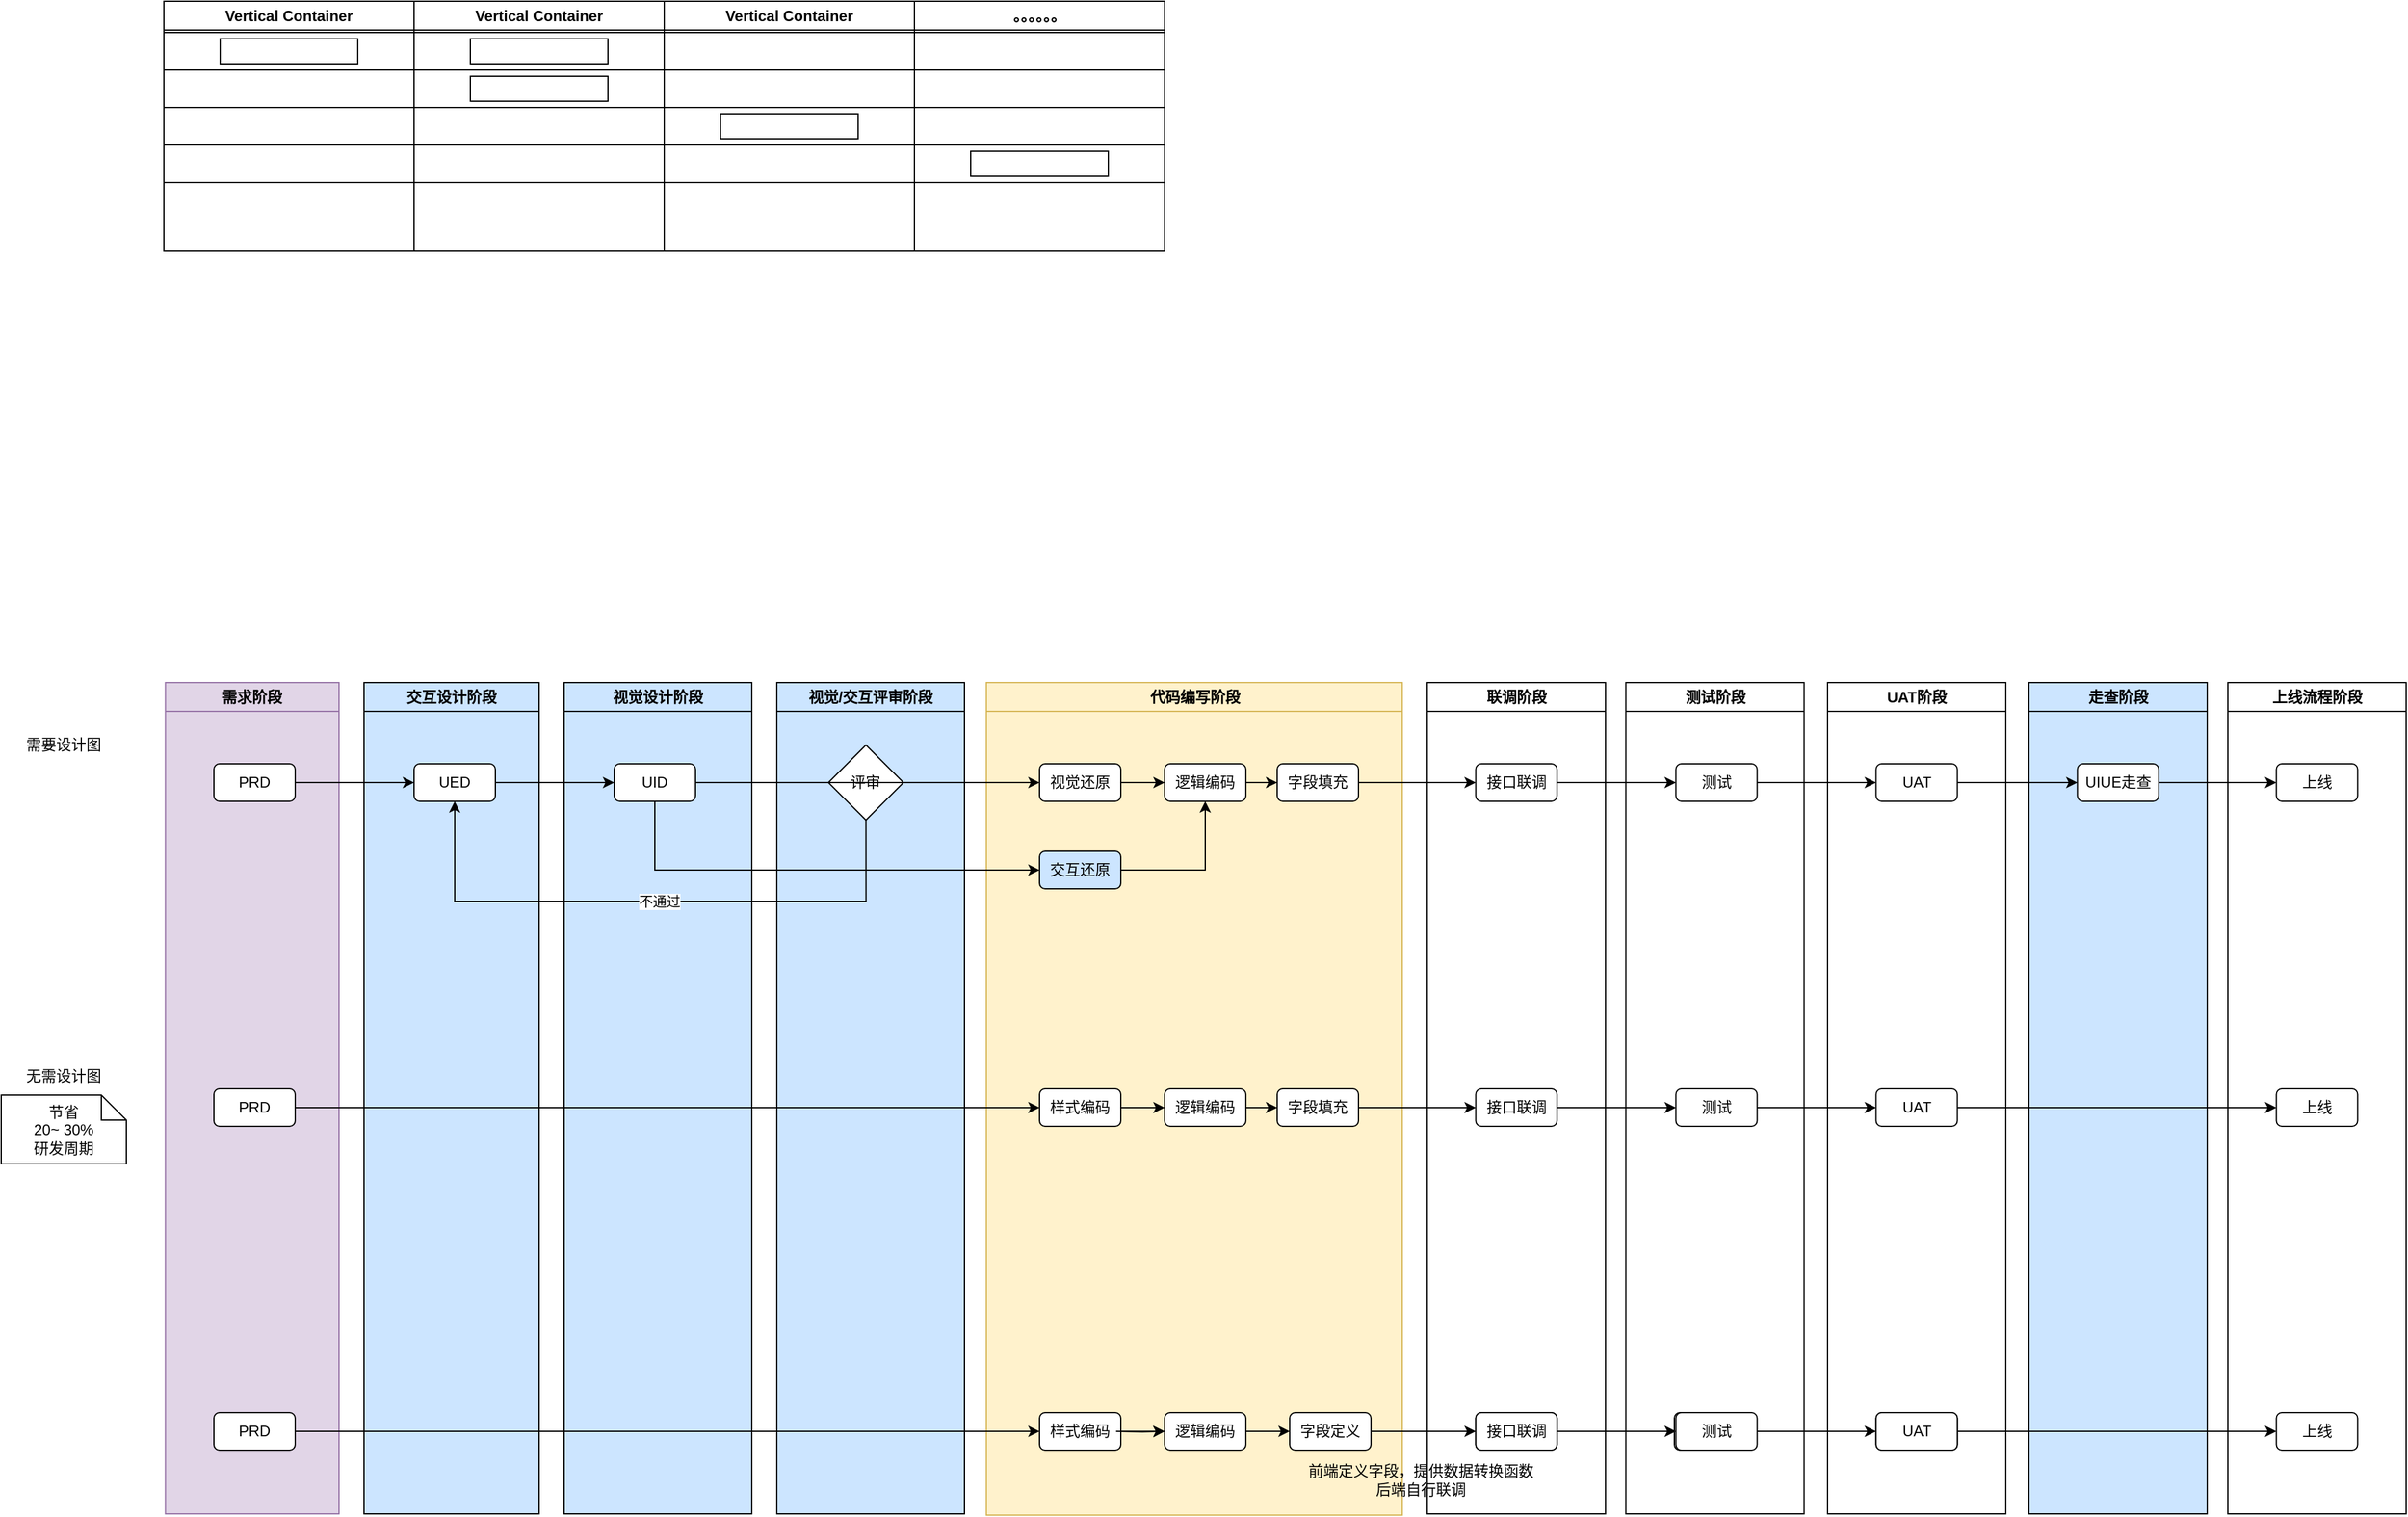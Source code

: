 <mxfile version="26.1.0">
  <diagram name="第 1 页" id="ajtBjw0Y2TWfrJRZztik">
    <mxGraphModel dx="1783" dy="546" grid="1" gridSize="10" guides="1" tooltips="1" connect="1" arrows="1" fold="1" page="1" pageScale="1" pageWidth="827" pageHeight="1169" math="0" shadow="0">
      <root>
        <mxCell id="0" />
        <mxCell id="1" parent="0" />
        <mxCell id="ziaTT8W9rmz3EXv0RYZL-85" value="需求阶段" style="swimlane;whiteSpace=wrap;html=1;fillColor=#E1D5E7;strokeColor=#9673a6;swimlaneFillColor=#E1D5E7;" vertex="1" parent="1">
          <mxGeometry x="81.25" y="585" width="138.75" height="665" as="geometry" />
        </mxCell>
        <mxCell id="ziaTT8W9rmz3EXv0RYZL-52" value="PRD" style="rounded=1;whiteSpace=wrap;html=1;" vertex="1" parent="ziaTT8W9rmz3EXv0RYZL-85">
          <mxGeometry x="38.75" y="325" width="65" height="30" as="geometry" />
        </mxCell>
        <mxCell id="ziaTT8W9rmz3EXv0RYZL-19" value="交互设计阶段" style="swimlane;whiteSpace=wrap;html=1;swimlaneFillColor=#CCE5FF;fillColor=#CCE5FF;gradientColor=none;" vertex="1" parent="1">
          <mxGeometry x="240" y="585" width="140" height="665" as="geometry" />
        </mxCell>
        <mxCell id="ziaTT8W9rmz3EXv0RYZL-24" value="视觉设计阶段" style="swimlane;whiteSpace=wrap;html=1;swimlaneFillColor=#CCE5FF;fillColor=#CCE5FF;gradientColor=none;" vertex="1" parent="1">
          <mxGeometry x="400" y="585" width="150" height="665" as="geometry" />
        </mxCell>
        <mxCell id="ziaTT8W9rmz3EXv0RYZL-110" value="视觉/交互评审阶段" style="swimlane;whiteSpace=wrap;html=1;swimlaneFillColor=#CCE5FF;fillColor=#CCE5FF;gradientColor=none;" vertex="1" parent="1">
          <mxGeometry x="570" y="585" width="150" height="665" as="geometry" />
        </mxCell>
        <mxCell id="ziaTT8W9rmz3EXv0RYZL-113" value="评审" style="rhombus;whiteSpace=wrap;html=1;" vertex="1" parent="ziaTT8W9rmz3EXv0RYZL-110">
          <mxGeometry x="41.25" y="50" width="60" height="60" as="geometry" />
        </mxCell>
        <mxCell id="ziaTT8W9rmz3EXv0RYZL-74" value="代码编写阶段" style="swimlane;whiteSpace=wrap;html=1;fillColor=#fff2cc;strokeColor=#d6b656;swimlaneFillColor=#FFF2CC;" vertex="1" parent="1">
          <mxGeometry x="737.5" y="585" width="332.5" height="666" as="geometry" />
        </mxCell>
        <mxCell id="ziaTT8W9rmz3EXv0RYZL-130" style="edgeStyle=orthogonalEdgeStyle;rounded=0;orthogonalLoop=1;jettySize=auto;html=1;exitX=1;exitY=0.5;exitDx=0;exitDy=0;entryX=0;entryY=0.5;entryDx=0;entryDy=0;" edge="1" parent="ziaTT8W9rmz3EXv0RYZL-74" source="ziaTT8W9rmz3EXv0RYZL-4" target="ziaTT8W9rmz3EXv0RYZL-128">
          <mxGeometry relative="1" as="geometry" />
        </mxCell>
        <mxCell id="ziaTT8W9rmz3EXv0RYZL-4" value="视觉还原" style="rounded=1;whiteSpace=wrap;html=1;" vertex="1" parent="ziaTT8W9rmz3EXv0RYZL-74">
          <mxGeometry x="42.5" y="65" width="65" height="30" as="geometry" />
        </mxCell>
        <mxCell id="ziaTT8W9rmz3EXv0RYZL-129" style="edgeStyle=orthogonalEdgeStyle;rounded=0;orthogonalLoop=1;jettySize=auto;html=1;exitX=1;exitY=0.5;exitDx=0;exitDy=0;" edge="1" parent="ziaTT8W9rmz3EXv0RYZL-74" source="ziaTT8W9rmz3EXv0RYZL-5" target="ziaTT8W9rmz3EXv0RYZL-128">
          <mxGeometry relative="1" as="geometry" />
        </mxCell>
        <mxCell id="ziaTT8W9rmz3EXv0RYZL-5" value="交互还原" style="rounded=1;whiteSpace=wrap;html=1;fillColor=#CCE5FF;" vertex="1" parent="ziaTT8W9rmz3EXv0RYZL-74">
          <mxGeometry x="42.5" y="135" width="65" height="30" as="geometry" />
        </mxCell>
        <mxCell id="ziaTT8W9rmz3EXv0RYZL-197" style="edgeStyle=orthogonalEdgeStyle;rounded=0;orthogonalLoop=1;jettySize=auto;html=1;exitX=1;exitY=0.5;exitDx=0;exitDy=0;" edge="1" parent="ziaTT8W9rmz3EXv0RYZL-74" source="ziaTT8W9rmz3EXv0RYZL-128">
          <mxGeometry relative="1" as="geometry">
            <mxPoint x="232.5" y="79.762" as="targetPoint" />
          </mxGeometry>
        </mxCell>
        <mxCell id="ziaTT8W9rmz3EXv0RYZL-128" value="逻辑编码" style="rounded=1;whiteSpace=wrap;html=1;" vertex="1" parent="ziaTT8W9rmz3EXv0RYZL-74">
          <mxGeometry x="142.5" y="65" width="65" height="30" as="geometry" />
        </mxCell>
        <mxCell id="ziaTT8W9rmz3EXv0RYZL-188" value="字段填充" style="rounded=1;whiteSpace=wrap;html=1;" vertex="1" parent="ziaTT8W9rmz3EXv0RYZL-74">
          <mxGeometry x="232.5" y="325" width="65" height="30" as="geometry" />
        </mxCell>
        <mxCell id="ziaTT8W9rmz3EXv0RYZL-189" value="字段填充" style="rounded=1;whiteSpace=wrap;html=1;" vertex="1" parent="ziaTT8W9rmz3EXv0RYZL-74">
          <mxGeometry x="232.5" y="65" width="65" height="30" as="geometry" />
        </mxCell>
        <mxCell id="ziaTT8W9rmz3EXv0RYZL-192" style="edgeStyle=orthogonalEdgeStyle;rounded=0;orthogonalLoop=1;jettySize=auto;html=1;exitX=1;exitY=0.5;exitDx=0;exitDy=0;entryX=0;entryY=0.5;entryDx=0;entryDy=0;" edge="1" parent="ziaTT8W9rmz3EXv0RYZL-74" source="ziaTT8W9rmz3EXv0RYZL-111" target="ziaTT8W9rmz3EXv0RYZL-188">
          <mxGeometry relative="1" as="geometry" />
        </mxCell>
        <mxCell id="ziaTT8W9rmz3EXv0RYZL-111" value="逻辑编码" style="rounded=1;whiteSpace=wrap;html=1;" vertex="1" parent="ziaTT8W9rmz3EXv0RYZL-74">
          <mxGeometry x="142.5" y="325" width="65" height="30" as="geometry" />
        </mxCell>
        <mxCell id="ziaTT8W9rmz3EXv0RYZL-191" style="edgeStyle=orthogonalEdgeStyle;rounded=0;orthogonalLoop=1;jettySize=auto;html=1;exitX=1;exitY=0.5;exitDx=0;exitDy=0;" edge="1" parent="ziaTT8W9rmz3EXv0RYZL-74" source="ziaTT8W9rmz3EXv0RYZL-125">
          <mxGeometry relative="1" as="geometry">
            <mxPoint x="142.5" y="339.762" as="targetPoint" />
          </mxGeometry>
        </mxCell>
        <mxCell id="ziaTT8W9rmz3EXv0RYZL-125" value="样式编码" style="rounded=1;whiteSpace=wrap;html=1;" vertex="1" parent="ziaTT8W9rmz3EXv0RYZL-74">
          <mxGeometry x="42.5" y="325" width="65" height="30" as="geometry" />
        </mxCell>
        <mxCell id="ziaTT8W9rmz3EXv0RYZL-78" value="联调阶段" style="swimlane;whiteSpace=wrap;html=1;" vertex="1" parent="1">
          <mxGeometry x="1090" y="585" width="142.5" height="665" as="geometry" />
        </mxCell>
        <mxCell id="ziaTT8W9rmz3EXv0RYZL-63" value="接口联调" style="rounded=1;whiteSpace=wrap;html=1;" vertex="1" parent="ziaTT8W9rmz3EXv0RYZL-78">
          <mxGeometry x="38.75" y="325" width="65" height="30" as="geometry" />
        </mxCell>
        <mxCell id="ziaTT8W9rmz3EXv0RYZL-80" value="测试阶段" style="swimlane;whiteSpace=wrap;html=1;" vertex="1" parent="1">
          <mxGeometry x="1248.75" y="585" width="142.5" height="665" as="geometry" />
        </mxCell>
        <mxCell id="ziaTT8W9rmz3EXv0RYZL-65" value="测试" style="rounded=1;whiteSpace=wrap;html=1;" vertex="1" parent="ziaTT8W9rmz3EXv0RYZL-80">
          <mxGeometry x="40" y="325" width="65" height="30" as="geometry" />
        </mxCell>
        <mxCell id="ziaTT8W9rmz3EXv0RYZL-82" value="UAT阶段" style="swimlane;whiteSpace=wrap;html=1;" vertex="1" parent="1">
          <mxGeometry x="1410" y="585" width="142.5" height="665" as="geometry" />
        </mxCell>
        <mxCell id="ziaTT8W9rmz3EXv0RYZL-67" value="UAT" style="rounded=1;whiteSpace=wrap;html=1;" vertex="1" parent="ziaTT8W9rmz3EXv0RYZL-82">
          <mxGeometry x="38.75" y="325" width="65" height="30" as="geometry" />
        </mxCell>
        <mxCell id="ziaTT8W9rmz3EXv0RYZL-27" value="走查阶段" style="swimlane;whiteSpace=wrap;html=1;swimlaneFillColor=#CCE5FF;fillColor=#CCE5FF;gradientColor=none;" vertex="1" parent="1">
          <mxGeometry x="1571" y="585" width="142.5" height="665" as="geometry" />
        </mxCell>
        <mxCell id="ziaTT8W9rmz3EXv0RYZL-84" value="上线流程阶段" style="swimlane;whiteSpace=wrap;html=1;" vertex="1" parent="1">
          <mxGeometry x="1730" y="585" width="142.5" height="665" as="geometry" />
        </mxCell>
        <mxCell id="ziaTT8W9rmz3EXv0RYZL-72" value="上线" style="rounded=1;whiteSpace=wrap;html=1;" vertex="1" parent="ziaTT8W9rmz3EXv0RYZL-84">
          <mxGeometry x="38.75" y="325" width="65" height="30" as="geometry" />
        </mxCell>
        <mxCell id="MzRyn0qnfD5LSnEBf2ia-15" style="edgeStyle=orthogonalEdgeStyle;rounded=0;orthogonalLoop=1;jettySize=auto;html=1;entryX=0;entryY=0.5;entryDx=0;entryDy=0;" parent="1" source="MzRyn0qnfD5LSnEBf2ia-10" target="MzRyn0qnfD5LSnEBf2ia-12" edge="1">
          <mxGeometry relative="1" as="geometry" />
        </mxCell>
        <mxCell id="MzRyn0qnfD5LSnEBf2ia-6" value="" style="rounded=0;whiteSpace=wrap;html=1;" parent="1" vertex="1">
          <mxGeometry x="80" y="95" width="800" height="30" as="geometry" />
        </mxCell>
        <mxCell id="MzRyn0qnfD5LSnEBf2ia-5" value="" style="rounded=0;whiteSpace=wrap;html=1;" parent="1" vertex="1">
          <mxGeometry x="80" y="65" width="800" height="30" as="geometry" />
        </mxCell>
        <mxCell id="MzRyn0qnfD5LSnEBf2ia-23" value="" style="rounded=0;whiteSpace=wrap;html=1;" parent="1" vertex="1">
          <mxGeometry x="80" y="125" width="800" height="30" as="geometry" />
        </mxCell>
        <mxCell id="MzRyn0qnfD5LSnEBf2ia-24" value="" style="rounded=0;whiteSpace=wrap;html=1;" parent="1" vertex="1">
          <mxGeometry x="80" y="155" width="800" height="30" as="geometry" />
        </mxCell>
        <mxCell id="MzRyn0qnfD5LSnEBf2ia-4" value="Vertical Container" style="swimlane;whiteSpace=wrap;html=1;" parent="1" vertex="1">
          <mxGeometry x="480" y="40" width="200" height="200" as="geometry" />
        </mxCell>
        <mxCell id="MzRyn0qnfD5LSnEBf2ia-25" value="" style="rounded=0;whiteSpace=wrap;html=1;" parent="MzRyn0qnfD5LSnEBf2ia-4" vertex="1">
          <mxGeometry x="45" y="90" width="110" height="20" as="geometry" />
        </mxCell>
        <mxCell id="MzRyn0qnfD5LSnEBf2ia-22" value="。。。。。。" style="swimlane;whiteSpace=wrap;html=1;" parent="1" vertex="1">
          <mxGeometry x="680" y="40" width="200" height="200" as="geometry" />
        </mxCell>
        <mxCell id="MzRyn0qnfD5LSnEBf2ia-2" value="Vertical Container" style="swimlane;whiteSpace=wrap;html=1;" parent="1" vertex="1">
          <mxGeometry x="80" y="40" width="200" height="200" as="geometry" />
        </mxCell>
        <mxCell id="MzRyn0qnfD5LSnEBf2ia-10" value="" style="rounded=0;whiteSpace=wrap;html=1;" parent="MzRyn0qnfD5LSnEBf2ia-2" vertex="1">
          <mxGeometry x="45" y="30" width="110" height="20" as="geometry" />
        </mxCell>
        <mxCell id="MzRyn0qnfD5LSnEBf2ia-3" value="Vertical Container" style="swimlane;whiteSpace=wrap;html=1;" parent="1" vertex="1">
          <mxGeometry x="280" y="40" width="200" height="200" as="geometry" />
        </mxCell>
        <mxCell id="MzRyn0qnfD5LSnEBf2ia-11" value="" style="rounded=0;whiteSpace=wrap;html=1;" parent="MzRyn0qnfD5LSnEBf2ia-3" vertex="1">
          <mxGeometry x="45" y="30" width="110" height="20" as="geometry" />
        </mxCell>
        <mxCell id="MzRyn0qnfD5LSnEBf2ia-12" value="" style="rounded=0;whiteSpace=wrap;html=1;" parent="MzRyn0qnfD5LSnEBf2ia-3" vertex="1">
          <mxGeometry x="45" y="60" width="110" height="20" as="geometry" />
        </mxCell>
        <mxCell id="MzRyn0qnfD5LSnEBf2ia-26" value="" style="rounded=0;whiteSpace=wrap;html=1;" parent="1" vertex="1">
          <mxGeometry x="725" y="160" width="110" height="20" as="geometry" />
        </mxCell>
        <mxCell id="ziaTT8W9rmz3EXv0RYZL-10" value="" style="edgeStyle=orthogonalEdgeStyle;rounded=0;orthogonalLoop=1;jettySize=auto;html=1;" edge="1" parent="1" source="ziaTT8W9rmz3EXv0RYZL-1" target="ziaTT8W9rmz3EXv0RYZL-2">
          <mxGeometry relative="1" as="geometry" />
        </mxCell>
        <mxCell id="ziaTT8W9rmz3EXv0RYZL-1" value="PRD" style="rounded=1;whiteSpace=wrap;html=1;" vertex="1" parent="1">
          <mxGeometry x="120" y="650" width="65" height="30" as="geometry" />
        </mxCell>
        <mxCell id="ziaTT8W9rmz3EXv0RYZL-11" value="" style="edgeStyle=orthogonalEdgeStyle;rounded=0;orthogonalLoop=1;jettySize=auto;html=1;" edge="1" parent="1" source="ziaTT8W9rmz3EXv0RYZL-2" target="ziaTT8W9rmz3EXv0RYZL-3">
          <mxGeometry relative="1" as="geometry" />
        </mxCell>
        <mxCell id="ziaTT8W9rmz3EXv0RYZL-2" value="UED" style="rounded=1;whiteSpace=wrap;html=1;" vertex="1" parent="1">
          <mxGeometry x="280" y="650" width="65" height="30" as="geometry" />
        </mxCell>
        <mxCell id="ziaTT8W9rmz3EXv0RYZL-12" value="" style="edgeStyle=orthogonalEdgeStyle;rounded=0;orthogonalLoop=1;jettySize=auto;html=1;" edge="1" parent="1" source="ziaTT8W9rmz3EXv0RYZL-3" target="ziaTT8W9rmz3EXv0RYZL-4">
          <mxGeometry relative="1" as="geometry" />
        </mxCell>
        <mxCell id="ziaTT8W9rmz3EXv0RYZL-17" style="edgeStyle=orthogonalEdgeStyle;rounded=0;orthogonalLoop=1;jettySize=auto;html=1;entryX=0;entryY=0.5;entryDx=0;entryDy=0;" edge="1" parent="1" source="ziaTT8W9rmz3EXv0RYZL-3" target="ziaTT8W9rmz3EXv0RYZL-5">
          <mxGeometry relative="1" as="geometry">
            <mxPoint x="480" y="740" as="targetPoint" />
            <Array as="points">
              <mxPoint x="473" y="735" />
            </Array>
          </mxGeometry>
        </mxCell>
        <mxCell id="ziaTT8W9rmz3EXv0RYZL-3" value="UID" style="rounded=1;whiteSpace=wrap;html=1;" vertex="1" parent="1">
          <mxGeometry x="440" y="650" width="65" height="30" as="geometry" />
        </mxCell>
        <mxCell id="ziaTT8W9rmz3EXv0RYZL-14" value="" style="edgeStyle=orthogonalEdgeStyle;rounded=0;orthogonalLoop=1;jettySize=auto;html=1;" edge="1" parent="1" source="ziaTT8W9rmz3EXv0RYZL-6" target="ziaTT8W9rmz3EXv0RYZL-7">
          <mxGeometry relative="1" as="geometry" />
        </mxCell>
        <mxCell id="ziaTT8W9rmz3EXv0RYZL-6" value="接口联调" style="rounded=1;whiteSpace=wrap;html=1;" vertex="1" parent="1">
          <mxGeometry x="1128.75" y="650" width="65" height="30" as="geometry" />
        </mxCell>
        <mxCell id="ziaTT8W9rmz3EXv0RYZL-15" value="" style="edgeStyle=orthogonalEdgeStyle;rounded=0;orthogonalLoop=1;jettySize=auto;html=1;" edge="1" parent="1" source="ziaTT8W9rmz3EXv0RYZL-7" target="ziaTT8W9rmz3EXv0RYZL-8">
          <mxGeometry relative="1" as="geometry" />
        </mxCell>
        <mxCell id="ziaTT8W9rmz3EXv0RYZL-7" value="测试" style="rounded=1;whiteSpace=wrap;html=1;" vertex="1" parent="1">
          <mxGeometry x="1288.75" y="650" width="65" height="30" as="geometry" />
        </mxCell>
        <mxCell id="ziaTT8W9rmz3EXv0RYZL-16" value="" style="edgeStyle=orthogonalEdgeStyle;rounded=0;orthogonalLoop=1;jettySize=auto;html=1;" edge="1" parent="1" source="ziaTT8W9rmz3EXv0RYZL-8" target="ziaTT8W9rmz3EXv0RYZL-9">
          <mxGeometry relative="1" as="geometry" />
        </mxCell>
        <mxCell id="ziaTT8W9rmz3EXv0RYZL-8" value="UAT" style="rounded=1;whiteSpace=wrap;html=1;" vertex="1" parent="1">
          <mxGeometry x="1448.75" y="650" width="65" height="30" as="geometry" />
        </mxCell>
        <mxCell id="ziaTT8W9rmz3EXv0RYZL-26" style="edgeStyle=orthogonalEdgeStyle;rounded=0;orthogonalLoop=1;jettySize=auto;html=1;exitX=1;exitY=0.5;exitDx=0;exitDy=0;entryX=0;entryY=0.5;entryDx=0;entryDy=0;" edge="1" parent="1" source="ziaTT8W9rmz3EXv0RYZL-9" target="ziaTT8W9rmz3EXv0RYZL-25">
          <mxGeometry relative="1" as="geometry" />
        </mxCell>
        <mxCell id="ziaTT8W9rmz3EXv0RYZL-9" value="UIUE走查" style="rounded=1;whiteSpace=wrap;html=1;" vertex="1" parent="1">
          <mxGeometry x="1609.75" y="650" width="65" height="30" as="geometry" />
        </mxCell>
        <mxCell id="ziaTT8W9rmz3EXv0RYZL-25" value="上线" style="rounded=1;whiteSpace=wrap;html=1;" vertex="1" parent="1">
          <mxGeometry x="1768.75" y="650" width="65" height="30" as="geometry" />
        </mxCell>
        <mxCell id="ziaTT8W9rmz3EXv0RYZL-62" value="" style="edgeStyle=orthogonalEdgeStyle;rounded=0;orthogonalLoop=1;jettySize=auto;html=1;" edge="1" parent="1" source="ziaTT8W9rmz3EXv0RYZL-63" target="ziaTT8W9rmz3EXv0RYZL-65">
          <mxGeometry relative="1" as="geometry" />
        </mxCell>
        <mxCell id="ziaTT8W9rmz3EXv0RYZL-64" value="" style="edgeStyle=orthogonalEdgeStyle;rounded=0;orthogonalLoop=1;jettySize=auto;html=1;" edge="1" parent="1" source="ziaTT8W9rmz3EXv0RYZL-65" target="ziaTT8W9rmz3EXv0RYZL-67">
          <mxGeometry relative="1" as="geometry" />
        </mxCell>
        <UserObject label="需要设计图" placeholders="1" name="Variable" id="ziaTT8W9rmz3EXv0RYZL-103">
          <mxCell style="text;html=1;strokeColor=none;fillColor=none;align=center;verticalAlign=middle;whiteSpace=wrap;overflow=hidden;" vertex="1" parent="1">
            <mxGeometry x="-40" y="625" width="80" height="20" as="geometry" />
          </mxCell>
        </UserObject>
        <UserObject label="无需设计图" placeholders="1" name="Variable" id="ziaTT8W9rmz3EXv0RYZL-104">
          <mxCell style="text;html=1;strokeColor=none;fillColor=none;align=center;verticalAlign=middle;whiteSpace=wrap;overflow=hidden;" vertex="1" parent="1">
            <mxGeometry x="-40" y="890" width="80" height="20" as="geometry" />
          </mxCell>
        </UserObject>
        <mxCell id="ziaTT8W9rmz3EXv0RYZL-107" value="&lt;div&gt;节省&lt;/div&gt;20~ 30%&lt;div&gt;研发周期&lt;/div&gt;" style="shape=note;size=20;whiteSpace=wrap;html=1;" vertex="1" parent="1">
          <mxGeometry x="-50" y="915" width="100" height="55" as="geometry" />
        </mxCell>
        <mxCell id="ziaTT8W9rmz3EXv0RYZL-123" style="edgeStyle=orthogonalEdgeStyle;rounded=0;orthogonalLoop=1;jettySize=auto;html=1;exitX=0.5;exitY=1;exitDx=0;exitDy=0;entryX=0.5;entryY=1;entryDx=0;entryDy=0;" edge="1" parent="1" source="ziaTT8W9rmz3EXv0RYZL-113" target="ziaTT8W9rmz3EXv0RYZL-2">
          <mxGeometry relative="1" as="geometry">
            <Array as="points">
              <mxPoint x="641" y="760" />
              <mxPoint x="313" y="760" />
            </Array>
          </mxGeometry>
        </mxCell>
        <mxCell id="ziaTT8W9rmz3EXv0RYZL-124" value="不通过" style="edgeLabel;html=1;align=center;verticalAlign=middle;resizable=0;points=[];" vertex="1" connectable="0" parent="ziaTT8W9rmz3EXv0RYZL-123">
          <mxGeometry x="-0.028" relative="1" as="geometry">
            <mxPoint as="offset" />
          </mxGeometry>
        </mxCell>
        <mxCell id="ziaTT8W9rmz3EXv0RYZL-126" value="" style="edgeStyle=orthogonalEdgeStyle;rounded=0;orthogonalLoop=1;jettySize=auto;html=1;exitX=1;exitY=0.5;exitDx=0;exitDy=0;entryX=0;entryY=0.5;entryDx=0;entryDy=0;" edge="1" parent="1" source="ziaTT8W9rmz3EXv0RYZL-52" target="ziaTT8W9rmz3EXv0RYZL-125">
          <mxGeometry relative="1" as="geometry">
            <mxPoint x="185" y="930" as="sourcePoint" />
            <mxPoint x="940" y="930" as="targetPoint" />
          </mxGeometry>
        </mxCell>
        <mxCell id="ziaTT8W9rmz3EXv0RYZL-168" value="接口联调" style="rounded=1;whiteSpace=wrap;html=1;" vertex="1" parent="1">
          <mxGeometry x="1128.75" y="1169" width="65" height="30" as="geometry" />
        </mxCell>
        <mxCell id="ziaTT8W9rmz3EXv0RYZL-169" value="测试" style="rounded=1;whiteSpace=wrap;html=1;" vertex="1" parent="1">
          <mxGeometry x="1287.5" y="1169" width="65" height="30" as="geometry" />
        </mxCell>
        <mxCell id="ziaTT8W9rmz3EXv0RYZL-170" value="UAT" style="rounded=1;whiteSpace=wrap;html=1;" vertex="1" parent="1">
          <mxGeometry x="1448.75" y="1169" width="65" height="30" as="geometry" />
        </mxCell>
        <mxCell id="ziaTT8W9rmz3EXv0RYZL-171" value="PRD" style="rounded=1;whiteSpace=wrap;html=1;" vertex="1" parent="1">
          <mxGeometry x="120" y="1169" width="65" height="30" as="geometry" />
        </mxCell>
        <mxCell id="ziaTT8W9rmz3EXv0RYZL-172" value="" style="edgeStyle=orthogonalEdgeStyle;rounded=0;orthogonalLoop=1;jettySize=auto;html=1;" edge="1" parent="1" source="ziaTT8W9rmz3EXv0RYZL-173" target="ziaTT8W9rmz3EXv0RYZL-175">
          <mxGeometry relative="1" as="geometry" />
        </mxCell>
        <mxCell id="ziaTT8W9rmz3EXv0RYZL-173" value="接口联调" style="rounded=1;whiteSpace=wrap;html=1;" vertex="1" parent="1">
          <mxGeometry x="1128.75" y="1169" width="65" height="30" as="geometry" />
        </mxCell>
        <mxCell id="ziaTT8W9rmz3EXv0RYZL-174" value="" style="edgeStyle=orthogonalEdgeStyle;rounded=0;orthogonalLoop=1;jettySize=auto;html=1;" edge="1" parent="1" source="ziaTT8W9rmz3EXv0RYZL-175" target="ziaTT8W9rmz3EXv0RYZL-176">
          <mxGeometry relative="1" as="geometry" />
        </mxCell>
        <mxCell id="ziaTT8W9rmz3EXv0RYZL-175" value="测试" style="rounded=1;whiteSpace=wrap;html=1;" vertex="1" parent="1">
          <mxGeometry x="1288.75" y="1169" width="65" height="30" as="geometry" />
        </mxCell>
        <mxCell id="ziaTT8W9rmz3EXv0RYZL-176" value="UAT" style="rounded=1;whiteSpace=wrap;html=1;" vertex="1" parent="1">
          <mxGeometry x="1448.75" y="1169" width="65" height="30" as="geometry" />
        </mxCell>
        <mxCell id="ziaTT8W9rmz3EXv0RYZL-177" value="上线" style="rounded=1;whiteSpace=wrap;html=1;" vertex="1" parent="1">
          <mxGeometry x="1768.75" y="1169" width="65" height="30" as="geometry" />
        </mxCell>
        <mxCell id="ziaTT8W9rmz3EXv0RYZL-178" style="edgeStyle=orthogonalEdgeStyle;rounded=0;orthogonalLoop=1;jettySize=auto;html=1;exitX=1;exitY=0.5;exitDx=0;exitDy=0;" edge="1" parent="1" source="ziaTT8W9rmz3EXv0RYZL-185" target="ziaTT8W9rmz3EXv0RYZL-173">
          <mxGeometry relative="1" as="geometry">
            <mxPoint x="841.25" y="1184" as="sourcePoint" />
          </mxGeometry>
        </mxCell>
        <mxCell id="ziaTT8W9rmz3EXv0RYZL-179" style="edgeStyle=orthogonalEdgeStyle;rounded=0;orthogonalLoop=1;jettySize=auto;html=1;exitX=1;exitY=0.5;exitDx=0;exitDy=0;" edge="1" parent="1" source="ziaTT8W9rmz3EXv0RYZL-170" target="ziaTT8W9rmz3EXv0RYZL-177">
          <mxGeometry relative="1" as="geometry" />
        </mxCell>
        <mxCell id="ziaTT8W9rmz3EXv0RYZL-180" value="" style="edgeStyle=orthogonalEdgeStyle;rounded=0;orthogonalLoop=1;jettySize=auto;html=1;exitX=1;exitY=0.5;exitDx=0;exitDy=0;entryX=0;entryY=0.5;entryDx=0;entryDy=0;" edge="1" parent="1" source="ziaTT8W9rmz3EXv0RYZL-182" target="ziaTT8W9rmz3EXv0RYZL-184">
          <mxGeometry relative="1" as="geometry">
            <mxPoint x="185" y="1184" as="sourcePoint" />
            <mxPoint x="1109" y="1184" as="targetPoint" />
          </mxGeometry>
        </mxCell>
        <mxCell id="ziaTT8W9rmz3EXv0RYZL-181" value="" style="edgeStyle=orthogonalEdgeStyle;rounded=0;orthogonalLoop=1;jettySize=auto;html=1;exitX=1;exitY=0.5;exitDx=0;exitDy=0;entryX=0;entryY=0.5;entryDx=0;entryDy=0;" edge="1" parent="1" source="ziaTT8W9rmz3EXv0RYZL-171" target="ziaTT8W9rmz3EXv0RYZL-182">
          <mxGeometry relative="1" as="geometry">
            <mxPoint x="185" y="1184" as="sourcePoint" />
            <mxPoint x="940" y="1184" as="targetPoint" />
          </mxGeometry>
        </mxCell>
        <mxCell id="ziaTT8W9rmz3EXv0RYZL-182" value="样式编码" style="rounded=1;whiteSpace=wrap;html=1;" vertex="1" parent="1">
          <mxGeometry x="780" y="1169" width="65" height="30" as="geometry" />
        </mxCell>
        <mxCell id="ziaTT8W9rmz3EXv0RYZL-183" value="" style="edgeStyle=orthogonalEdgeStyle;rounded=0;orthogonalLoop=1;jettySize=auto;html=1;exitX=1;exitY=0.5;exitDx=0;exitDy=0;" edge="1" parent="1" target="ziaTT8W9rmz3EXv0RYZL-184">
          <mxGeometry relative="1" as="geometry">
            <mxPoint x="841.25" y="1184" as="sourcePoint" />
            <mxPoint x="1269" y="1184" as="targetPoint" />
          </mxGeometry>
        </mxCell>
        <mxCell id="ziaTT8W9rmz3EXv0RYZL-184" value="逻辑编码" style="rounded=1;whiteSpace=wrap;html=1;" vertex="1" parent="1">
          <mxGeometry x="880" y="1169" width="65" height="30" as="geometry" />
        </mxCell>
        <mxCell id="ziaTT8W9rmz3EXv0RYZL-186" value="" style="edgeStyle=orthogonalEdgeStyle;rounded=0;orthogonalLoop=1;jettySize=auto;html=1;exitX=1;exitY=0.5;exitDx=0;exitDy=0;" edge="1" parent="1" source="ziaTT8W9rmz3EXv0RYZL-184" target="ziaTT8W9rmz3EXv0RYZL-185">
          <mxGeometry relative="1" as="geometry">
            <mxPoint x="945" y="1184" as="sourcePoint" />
            <mxPoint x="1209" y="1184" as="targetPoint" />
          </mxGeometry>
        </mxCell>
        <mxCell id="ziaTT8W9rmz3EXv0RYZL-185" value="字段定义" style="rounded=1;whiteSpace=wrap;html=1;" vertex="1" parent="1">
          <mxGeometry x="980" y="1169" width="65" height="30" as="geometry" />
        </mxCell>
        <mxCell id="ziaTT8W9rmz3EXv0RYZL-194" style="edgeStyle=orthogonalEdgeStyle;rounded=0;orthogonalLoop=1;jettySize=auto;html=1;exitX=1;exitY=0.5;exitDx=0;exitDy=0;entryX=0;entryY=0.5;entryDx=0;entryDy=0;" edge="1" parent="1" source="ziaTT8W9rmz3EXv0RYZL-67" target="ziaTT8W9rmz3EXv0RYZL-72">
          <mxGeometry relative="1" as="geometry" />
        </mxCell>
        <mxCell id="ziaTT8W9rmz3EXv0RYZL-195" style="edgeStyle=orthogonalEdgeStyle;rounded=0;orthogonalLoop=1;jettySize=auto;html=1;exitX=1;exitY=0.5;exitDx=0;exitDy=0;entryX=0;entryY=0.5;entryDx=0;entryDy=0;" edge="1" parent="1" source="ziaTT8W9rmz3EXv0RYZL-189" target="ziaTT8W9rmz3EXv0RYZL-6">
          <mxGeometry relative="1" as="geometry" />
        </mxCell>
        <mxCell id="ziaTT8W9rmz3EXv0RYZL-196" style="edgeStyle=orthogonalEdgeStyle;rounded=0;orthogonalLoop=1;jettySize=auto;html=1;exitX=1;exitY=0.5;exitDx=0;exitDy=0;entryX=0;entryY=0.5;entryDx=0;entryDy=0;" edge="1" parent="1" source="ziaTT8W9rmz3EXv0RYZL-188" target="ziaTT8W9rmz3EXv0RYZL-63">
          <mxGeometry relative="1" as="geometry" />
        </mxCell>
        <mxCell id="ziaTT8W9rmz3EXv0RYZL-199" value="前端定义字段，提供数据转换函数&lt;div&gt;后端自行联调&lt;/div&gt;" style="text;html=1;align=center;verticalAlign=middle;whiteSpace=wrap;rounded=0;" vertex="1" parent="1">
          <mxGeometry x="980" y="1210" width="210" height="26" as="geometry" />
        </mxCell>
      </root>
    </mxGraphModel>
  </diagram>
</mxfile>
